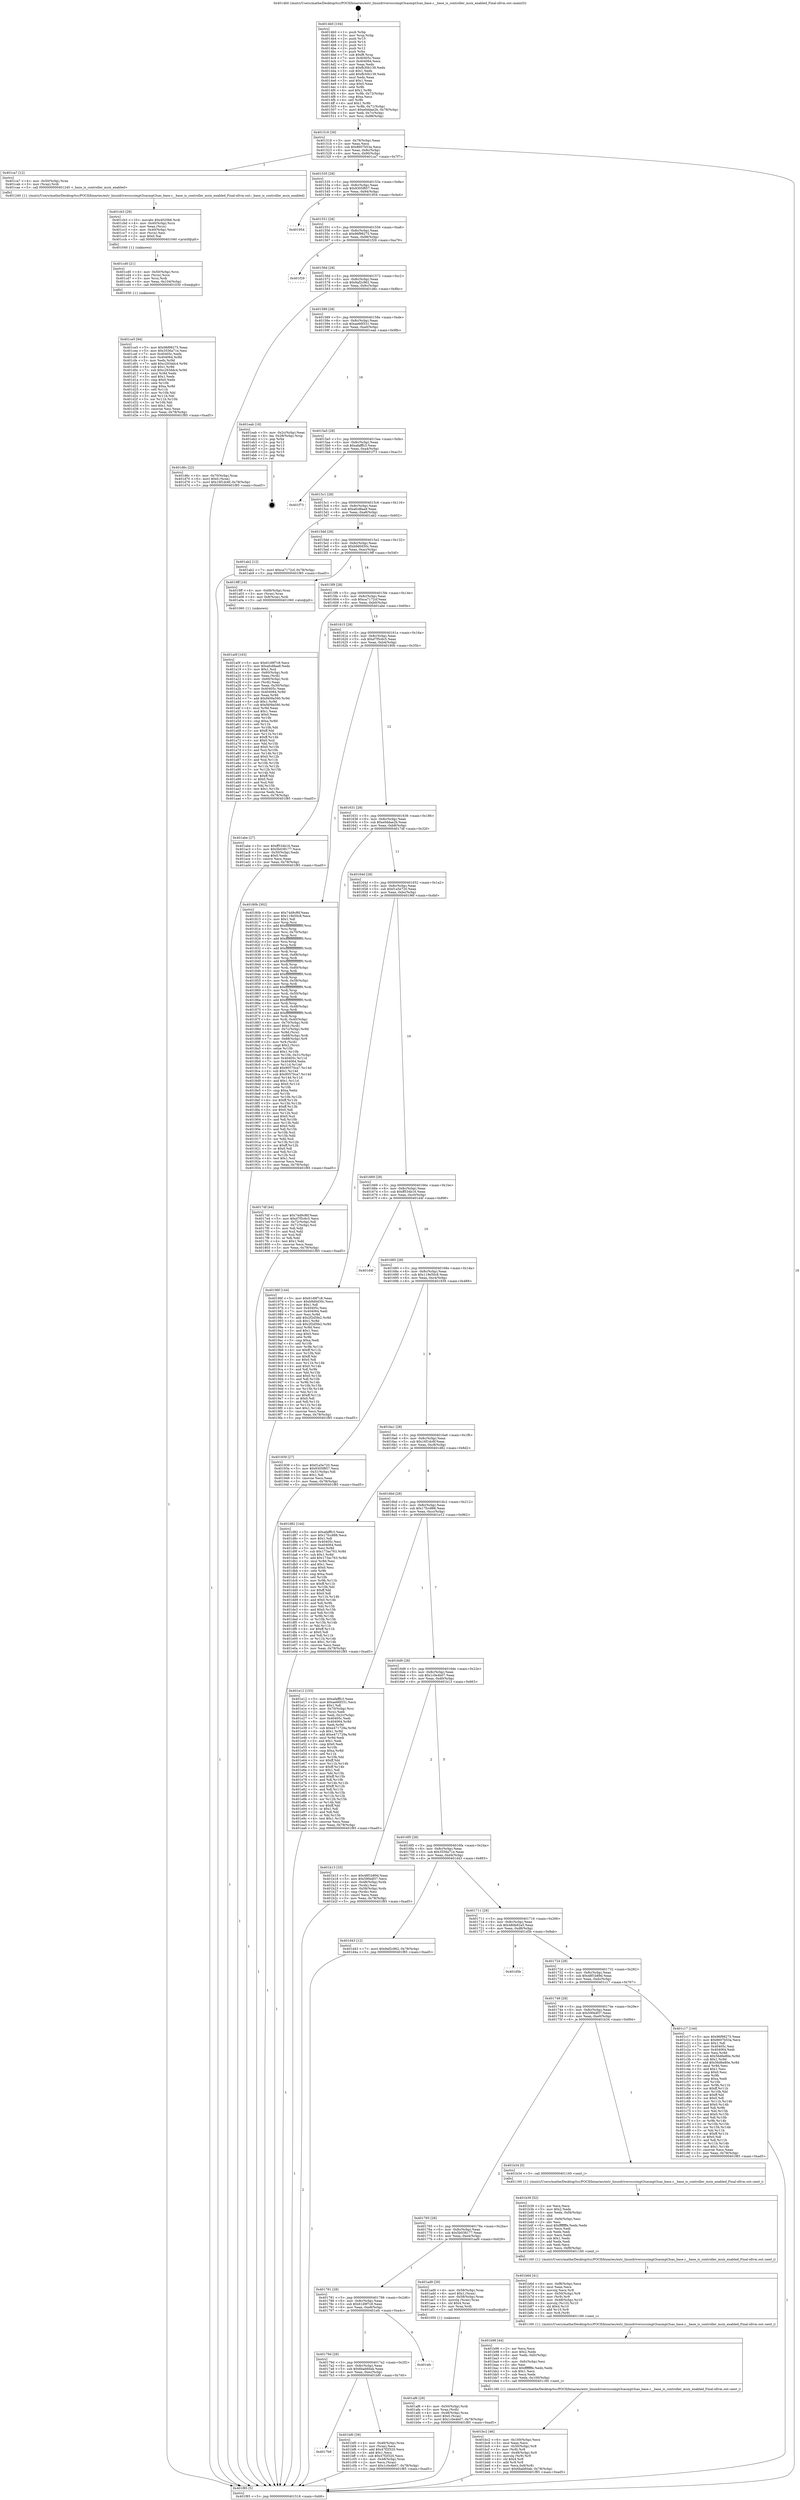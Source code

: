 digraph "0x4014b0" {
  label = "0x4014b0 (/mnt/c/Users/mathe/Desktop/tcc/POCII/binaries/extr_linuxdriversscsimpt3sasmpt3sas_base.c__base_is_controller_msix_enabled_Final-ollvm.out::main(0))"
  labelloc = "t"
  node[shape=record]

  Entry [label="",width=0.3,height=0.3,shape=circle,fillcolor=black,style=filled]
  "0x401518" [label="{
     0x401518 [29]\l
     | [instrs]\l
     &nbsp;&nbsp;0x401518 \<+3\>: mov -0x78(%rbp),%eax\l
     &nbsp;&nbsp;0x40151b \<+2\>: mov %eax,%ecx\l
     &nbsp;&nbsp;0x40151d \<+6\>: sub $0x8607b53a,%ecx\l
     &nbsp;&nbsp;0x401523 \<+6\>: mov %eax,-0x8c(%rbp)\l
     &nbsp;&nbsp;0x401529 \<+6\>: mov %ecx,-0x90(%rbp)\l
     &nbsp;&nbsp;0x40152f \<+6\>: je 0000000000401ca7 \<main+0x7f7\>\l
  }"]
  "0x401ca7" [label="{
     0x401ca7 [12]\l
     | [instrs]\l
     &nbsp;&nbsp;0x401ca7 \<+4\>: mov -0x50(%rbp),%rax\l
     &nbsp;&nbsp;0x401cab \<+3\>: mov (%rax),%rdi\l
     &nbsp;&nbsp;0x401cae \<+5\>: call 0000000000401240 \<_base_is_controller_msix_enabled\>\l
     | [calls]\l
     &nbsp;&nbsp;0x401240 \{1\} (/mnt/c/Users/mathe/Desktop/tcc/POCII/binaries/extr_linuxdriversscsimpt3sasmpt3sas_base.c__base_is_controller_msix_enabled_Final-ollvm.out::_base_is_controller_msix_enabled)\l
  }"]
  "0x401535" [label="{
     0x401535 [28]\l
     | [instrs]\l
     &nbsp;&nbsp;0x401535 \<+5\>: jmp 000000000040153a \<main+0x8a\>\l
     &nbsp;&nbsp;0x40153a \<+6\>: mov -0x8c(%rbp),%eax\l
     &nbsp;&nbsp;0x401540 \<+5\>: sub $0x9305f857,%eax\l
     &nbsp;&nbsp;0x401545 \<+6\>: mov %eax,-0x94(%rbp)\l
     &nbsp;&nbsp;0x40154b \<+6\>: je 0000000000401954 \<main+0x4a4\>\l
  }"]
  Exit [label="",width=0.3,height=0.3,shape=circle,fillcolor=black,style=filled,peripheries=2]
  "0x401954" [label="{
     0x401954\l
  }", style=dashed]
  "0x401551" [label="{
     0x401551 [28]\l
     | [instrs]\l
     &nbsp;&nbsp;0x401551 \<+5\>: jmp 0000000000401556 \<main+0xa6\>\l
     &nbsp;&nbsp;0x401556 \<+6\>: mov -0x8c(%rbp),%eax\l
     &nbsp;&nbsp;0x40155c \<+5\>: sub $0x96f98275,%eax\l
     &nbsp;&nbsp;0x401561 \<+6\>: mov %eax,-0x98(%rbp)\l
     &nbsp;&nbsp;0x401567 \<+6\>: je 0000000000401f29 \<main+0xa79\>\l
  }"]
  "0x401ce5" [label="{
     0x401ce5 [94]\l
     | [instrs]\l
     &nbsp;&nbsp;0x401ce5 \<+5\>: mov $0x96f98275,%eax\l
     &nbsp;&nbsp;0x401cea \<+5\>: mov $0x3556a71e,%esi\l
     &nbsp;&nbsp;0x401cef \<+7\>: mov 0x40405c,%edx\l
     &nbsp;&nbsp;0x401cf6 \<+8\>: mov 0x404064,%r8d\l
     &nbsp;&nbsp;0x401cfe \<+3\>: mov %edx,%r9d\l
     &nbsp;&nbsp;0x401d01 \<+7\>: add $0xc293ddc4,%r9d\l
     &nbsp;&nbsp;0x401d08 \<+4\>: sub $0x1,%r9d\l
     &nbsp;&nbsp;0x401d0c \<+7\>: sub $0xc293ddc4,%r9d\l
     &nbsp;&nbsp;0x401d13 \<+4\>: imul %r9d,%edx\l
     &nbsp;&nbsp;0x401d17 \<+3\>: and $0x1,%edx\l
     &nbsp;&nbsp;0x401d1a \<+3\>: cmp $0x0,%edx\l
     &nbsp;&nbsp;0x401d1d \<+4\>: sete %r10b\l
     &nbsp;&nbsp;0x401d21 \<+4\>: cmp $0xa,%r8d\l
     &nbsp;&nbsp;0x401d25 \<+4\>: setl %r11b\l
     &nbsp;&nbsp;0x401d29 \<+3\>: mov %r10b,%bl\l
     &nbsp;&nbsp;0x401d2c \<+3\>: and %r11b,%bl\l
     &nbsp;&nbsp;0x401d2f \<+3\>: xor %r11b,%r10b\l
     &nbsp;&nbsp;0x401d32 \<+3\>: or %r10b,%bl\l
     &nbsp;&nbsp;0x401d35 \<+3\>: test $0x1,%bl\l
     &nbsp;&nbsp;0x401d38 \<+3\>: cmovne %esi,%eax\l
     &nbsp;&nbsp;0x401d3b \<+3\>: mov %eax,-0x78(%rbp)\l
     &nbsp;&nbsp;0x401d3e \<+5\>: jmp 0000000000401f85 \<main+0xad5\>\l
  }"]
  "0x401f29" [label="{
     0x401f29\l
  }", style=dashed]
  "0x40156d" [label="{
     0x40156d [28]\l
     | [instrs]\l
     &nbsp;&nbsp;0x40156d \<+5\>: jmp 0000000000401572 \<main+0xc2\>\l
     &nbsp;&nbsp;0x401572 \<+6\>: mov -0x8c(%rbp),%eax\l
     &nbsp;&nbsp;0x401578 \<+5\>: sub $0x9af2c962,%eax\l
     &nbsp;&nbsp;0x40157d \<+6\>: mov %eax,-0x9c(%rbp)\l
     &nbsp;&nbsp;0x401583 \<+6\>: je 0000000000401d6c \<main+0x8bc\>\l
  }"]
  "0x401cd0" [label="{
     0x401cd0 [21]\l
     | [instrs]\l
     &nbsp;&nbsp;0x401cd0 \<+4\>: mov -0x50(%rbp),%rcx\l
     &nbsp;&nbsp;0x401cd4 \<+3\>: mov (%rcx),%rcx\l
     &nbsp;&nbsp;0x401cd7 \<+3\>: mov %rcx,%rdi\l
     &nbsp;&nbsp;0x401cda \<+6\>: mov %eax,-0x104(%rbp)\l
     &nbsp;&nbsp;0x401ce0 \<+5\>: call 0000000000401030 \<free@plt\>\l
     | [calls]\l
     &nbsp;&nbsp;0x401030 \{1\} (unknown)\l
  }"]
  "0x401d6c" [label="{
     0x401d6c [22]\l
     | [instrs]\l
     &nbsp;&nbsp;0x401d6c \<+4\>: mov -0x70(%rbp),%rax\l
     &nbsp;&nbsp;0x401d70 \<+6\>: movl $0x0,(%rax)\l
     &nbsp;&nbsp;0x401d76 \<+7\>: movl $0x16f1dc6f,-0x78(%rbp)\l
     &nbsp;&nbsp;0x401d7d \<+5\>: jmp 0000000000401f85 \<main+0xad5\>\l
  }"]
  "0x401589" [label="{
     0x401589 [28]\l
     | [instrs]\l
     &nbsp;&nbsp;0x401589 \<+5\>: jmp 000000000040158e \<main+0xde\>\l
     &nbsp;&nbsp;0x40158e \<+6\>: mov -0x8c(%rbp),%eax\l
     &nbsp;&nbsp;0x401594 \<+5\>: sub $0xae66f331,%eax\l
     &nbsp;&nbsp;0x401599 \<+6\>: mov %eax,-0xa0(%rbp)\l
     &nbsp;&nbsp;0x40159f \<+6\>: je 0000000000401eab \<main+0x9fb\>\l
  }"]
  "0x401cb3" [label="{
     0x401cb3 [29]\l
     | [instrs]\l
     &nbsp;&nbsp;0x401cb3 \<+10\>: movabs $0x4020b6,%rdi\l
     &nbsp;&nbsp;0x401cbd \<+4\>: mov -0x40(%rbp),%rcx\l
     &nbsp;&nbsp;0x401cc1 \<+2\>: mov %eax,(%rcx)\l
     &nbsp;&nbsp;0x401cc3 \<+4\>: mov -0x40(%rbp),%rcx\l
     &nbsp;&nbsp;0x401cc7 \<+2\>: mov (%rcx),%esi\l
     &nbsp;&nbsp;0x401cc9 \<+2\>: mov $0x0,%al\l
     &nbsp;&nbsp;0x401ccb \<+5\>: call 0000000000401040 \<printf@plt\>\l
     | [calls]\l
     &nbsp;&nbsp;0x401040 \{1\} (unknown)\l
  }"]
  "0x401eab" [label="{
     0x401eab [18]\l
     | [instrs]\l
     &nbsp;&nbsp;0x401eab \<+3\>: mov -0x2c(%rbp),%eax\l
     &nbsp;&nbsp;0x401eae \<+4\>: lea -0x28(%rbp),%rsp\l
     &nbsp;&nbsp;0x401eb2 \<+1\>: pop %rbx\l
     &nbsp;&nbsp;0x401eb3 \<+2\>: pop %r12\l
     &nbsp;&nbsp;0x401eb5 \<+2\>: pop %r13\l
     &nbsp;&nbsp;0x401eb7 \<+2\>: pop %r14\l
     &nbsp;&nbsp;0x401eb9 \<+2\>: pop %r15\l
     &nbsp;&nbsp;0x401ebb \<+1\>: pop %rbp\l
     &nbsp;&nbsp;0x401ebc \<+1\>: ret\l
  }"]
  "0x4015a5" [label="{
     0x4015a5 [28]\l
     | [instrs]\l
     &nbsp;&nbsp;0x4015a5 \<+5\>: jmp 00000000004015aa \<main+0xfa\>\l
     &nbsp;&nbsp;0x4015aa \<+6\>: mov -0x8c(%rbp),%eax\l
     &nbsp;&nbsp;0x4015b0 \<+5\>: sub $0xafafffc3,%eax\l
     &nbsp;&nbsp;0x4015b5 \<+6\>: mov %eax,-0xa4(%rbp)\l
     &nbsp;&nbsp;0x4015bb \<+6\>: je 0000000000401f73 \<main+0xac3\>\l
  }"]
  "0x4017b9" [label="{
     0x4017b9\l
  }", style=dashed]
  "0x401f73" [label="{
     0x401f73\l
  }", style=dashed]
  "0x4015c1" [label="{
     0x4015c1 [28]\l
     | [instrs]\l
     &nbsp;&nbsp;0x4015c1 \<+5\>: jmp 00000000004015c6 \<main+0x116\>\l
     &nbsp;&nbsp;0x4015c6 \<+6\>: mov -0x8c(%rbp),%eax\l
     &nbsp;&nbsp;0x4015cc \<+5\>: sub $0xafcd8aa9,%eax\l
     &nbsp;&nbsp;0x4015d1 \<+6\>: mov %eax,-0xa8(%rbp)\l
     &nbsp;&nbsp;0x4015d7 \<+6\>: je 0000000000401ab2 \<main+0x602\>\l
  }"]
  "0x401bf0" [label="{
     0x401bf0 [39]\l
     | [instrs]\l
     &nbsp;&nbsp;0x401bf0 \<+4\>: mov -0x48(%rbp),%rax\l
     &nbsp;&nbsp;0x401bf4 \<+2\>: mov (%rax),%ecx\l
     &nbsp;&nbsp;0x401bf6 \<+6\>: add $0x47f2f320,%ecx\l
     &nbsp;&nbsp;0x401bfc \<+3\>: add $0x1,%ecx\l
     &nbsp;&nbsp;0x401bff \<+6\>: sub $0x47f2f320,%ecx\l
     &nbsp;&nbsp;0x401c05 \<+4\>: mov -0x48(%rbp),%rax\l
     &nbsp;&nbsp;0x401c09 \<+2\>: mov %ecx,(%rax)\l
     &nbsp;&nbsp;0x401c0b \<+7\>: movl $0x1c0e4b07,-0x78(%rbp)\l
     &nbsp;&nbsp;0x401c12 \<+5\>: jmp 0000000000401f85 \<main+0xad5\>\l
  }"]
  "0x401ab2" [label="{
     0x401ab2 [12]\l
     | [instrs]\l
     &nbsp;&nbsp;0x401ab2 \<+7\>: movl $0xca7172cf,-0x78(%rbp)\l
     &nbsp;&nbsp;0x401ab9 \<+5\>: jmp 0000000000401f85 \<main+0xad5\>\l
  }"]
  "0x4015dd" [label="{
     0x4015dd [28]\l
     | [instrs]\l
     &nbsp;&nbsp;0x4015dd \<+5\>: jmp 00000000004015e2 \<main+0x132\>\l
     &nbsp;&nbsp;0x4015e2 \<+6\>: mov -0x8c(%rbp),%eax\l
     &nbsp;&nbsp;0x4015e8 \<+5\>: sub $0xb9d0d30c,%eax\l
     &nbsp;&nbsp;0x4015ed \<+6\>: mov %eax,-0xac(%rbp)\l
     &nbsp;&nbsp;0x4015f3 \<+6\>: je 00000000004019ff \<main+0x54f\>\l
  }"]
  "0x40179d" [label="{
     0x40179d [28]\l
     | [instrs]\l
     &nbsp;&nbsp;0x40179d \<+5\>: jmp 00000000004017a2 \<main+0x2f2\>\l
     &nbsp;&nbsp;0x4017a2 \<+6\>: mov -0x8c(%rbp),%eax\l
     &nbsp;&nbsp;0x4017a8 \<+5\>: sub $0x6bab60ab,%eax\l
     &nbsp;&nbsp;0x4017ad \<+6\>: mov %eax,-0xec(%rbp)\l
     &nbsp;&nbsp;0x4017b3 \<+6\>: je 0000000000401bf0 \<main+0x740\>\l
  }"]
  "0x4019ff" [label="{
     0x4019ff [16]\l
     | [instrs]\l
     &nbsp;&nbsp;0x4019ff \<+4\>: mov -0x68(%rbp),%rax\l
     &nbsp;&nbsp;0x401a03 \<+3\>: mov (%rax),%rax\l
     &nbsp;&nbsp;0x401a06 \<+4\>: mov 0x8(%rax),%rdi\l
     &nbsp;&nbsp;0x401a0a \<+5\>: call 0000000000401060 \<atoi@plt\>\l
     | [calls]\l
     &nbsp;&nbsp;0x401060 \{1\} (unknown)\l
  }"]
  "0x4015f9" [label="{
     0x4015f9 [28]\l
     | [instrs]\l
     &nbsp;&nbsp;0x4015f9 \<+5\>: jmp 00000000004015fe \<main+0x14e\>\l
     &nbsp;&nbsp;0x4015fe \<+6\>: mov -0x8c(%rbp),%eax\l
     &nbsp;&nbsp;0x401604 \<+5\>: sub $0xca7172cf,%eax\l
     &nbsp;&nbsp;0x401609 \<+6\>: mov %eax,-0xb0(%rbp)\l
     &nbsp;&nbsp;0x40160f \<+6\>: je 0000000000401abe \<main+0x60e\>\l
  }"]
  "0x401efc" [label="{
     0x401efc\l
  }", style=dashed]
  "0x401abe" [label="{
     0x401abe [27]\l
     | [instrs]\l
     &nbsp;&nbsp;0x401abe \<+5\>: mov $0xff534b16,%eax\l
     &nbsp;&nbsp;0x401ac3 \<+5\>: mov $0x5b038177,%ecx\l
     &nbsp;&nbsp;0x401ac8 \<+3\>: mov -0x30(%rbp),%edx\l
     &nbsp;&nbsp;0x401acb \<+3\>: cmp $0x0,%edx\l
     &nbsp;&nbsp;0x401ace \<+3\>: cmove %ecx,%eax\l
     &nbsp;&nbsp;0x401ad1 \<+3\>: mov %eax,-0x78(%rbp)\l
     &nbsp;&nbsp;0x401ad4 \<+5\>: jmp 0000000000401f85 \<main+0xad5\>\l
  }"]
  "0x401615" [label="{
     0x401615 [28]\l
     | [instrs]\l
     &nbsp;&nbsp;0x401615 \<+5\>: jmp 000000000040161a \<main+0x16a\>\l
     &nbsp;&nbsp;0x40161a \<+6\>: mov -0x8c(%rbp),%eax\l
     &nbsp;&nbsp;0x401620 \<+5\>: sub $0xd7f5c6c5,%eax\l
     &nbsp;&nbsp;0x401625 \<+6\>: mov %eax,-0xb4(%rbp)\l
     &nbsp;&nbsp;0x40162b \<+6\>: je 000000000040180b \<main+0x35b\>\l
  }"]
  "0x401bc2" [label="{
     0x401bc2 [46]\l
     | [instrs]\l
     &nbsp;&nbsp;0x401bc2 \<+6\>: mov -0x100(%rbp),%ecx\l
     &nbsp;&nbsp;0x401bc8 \<+3\>: imul %eax,%ecx\l
     &nbsp;&nbsp;0x401bcb \<+4\>: mov -0x50(%rbp),%r8\l
     &nbsp;&nbsp;0x401bcf \<+3\>: mov (%r8),%r8\l
     &nbsp;&nbsp;0x401bd2 \<+4\>: mov -0x48(%rbp),%r9\l
     &nbsp;&nbsp;0x401bd6 \<+3\>: movslq (%r9),%r9\l
     &nbsp;&nbsp;0x401bd9 \<+4\>: shl $0x4,%r9\l
     &nbsp;&nbsp;0x401bdd \<+3\>: add %r9,%r8\l
     &nbsp;&nbsp;0x401be0 \<+4\>: mov %ecx,0x8(%r8)\l
     &nbsp;&nbsp;0x401be4 \<+7\>: movl $0x6bab60ab,-0x78(%rbp)\l
     &nbsp;&nbsp;0x401beb \<+5\>: jmp 0000000000401f85 \<main+0xad5\>\l
  }"]
  "0x40180b" [label="{
     0x40180b [302]\l
     | [instrs]\l
     &nbsp;&nbsp;0x40180b \<+5\>: mov $0x74d9cf6f,%eax\l
     &nbsp;&nbsp;0x401810 \<+5\>: mov $0x119e50c8,%ecx\l
     &nbsp;&nbsp;0x401815 \<+2\>: mov $0x1,%dl\l
     &nbsp;&nbsp;0x401817 \<+3\>: mov %rsp,%rsi\l
     &nbsp;&nbsp;0x40181a \<+4\>: add $0xfffffffffffffff0,%rsi\l
     &nbsp;&nbsp;0x40181e \<+3\>: mov %rsi,%rsp\l
     &nbsp;&nbsp;0x401821 \<+4\>: mov %rsi,-0x70(%rbp)\l
     &nbsp;&nbsp;0x401825 \<+3\>: mov %rsp,%rsi\l
     &nbsp;&nbsp;0x401828 \<+4\>: add $0xfffffffffffffff0,%rsi\l
     &nbsp;&nbsp;0x40182c \<+3\>: mov %rsi,%rsp\l
     &nbsp;&nbsp;0x40182f \<+3\>: mov %rsp,%rdi\l
     &nbsp;&nbsp;0x401832 \<+4\>: add $0xfffffffffffffff0,%rdi\l
     &nbsp;&nbsp;0x401836 \<+3\>: mov %rdi,%rsp\l
     &nbsp;&nbsp;0x401839 \<+4\>: mov %rdi,-0x68(%rbp)\l
     &nbsp;&nbsp;0x40183d \<+3\>: mov %rsp,%rdi\l
     &nbsp;&nbsp;0x401840 \<+4\>: add $0xfffffffffffffff0,%rdi\l
     &nbsp;&nbsp;0x401844 \<+3\>: mov %rdi,%rsp\l
     &nbsp;&nbsp;0x401847 \<+4\>: mov %rdi,-0x60(%rbp)\l
     &nbsp;&nbsp;0x40184b \<+3\>: mov %rsp,%rdi\l
     &nbsp;&nbsp;0x40184e \<+4\>: add $0xfffffffffffffff0,%rdi\l
     &nbsp;&nbsp;0x401852 \<+3\>: mov %rdi,%rsp\l
     &nbsp;&nbsp;0x401855 \<+4\>: mov %rdi,-0x58(%rbp)\l
     &nbsp;&nbsp;0x401859 \<+3\>: mov %rsp,%rdi\l
     &nbsp;&nbsp;0x40185c \<+4\>: add $0xfffffffffffffff0,%rdi\l
     &nbsp;&nbsp;0x401860 \<+3\>: mov %rdi,%rsp\l
     &nbsp;&nbsp;0x401863 \<+4\>: mov %rdi,-0x50(%rbp)\l
     &nbsp;&nbsp;0x401867 \<+3\>: mov %rsp,%rdi\l
     &nbsp;&nbsp;0x40186a \<+4\>: add $0xfffffffffffffff0,%rdi\l
     &nbsp;&nbsp;0x40186e \<+3\>: mov %rdi,%rsp\l
     &nbsp;&nbsp;0x401871 \<+4\>: mov %rdi,-0x48(%rbp)\l
     &nbsp;&nbsp;0x401875 \<+3\>: mov %rsp,%rdi\l
     &nbsp;&nbsp;0x401878 \<+4\>: add $0xfffffffffffffff0,%rdi\l
     &nbsp;&nbsp;0x40187c \<+3\>: mov %rdi,%rsp\l
     &nbsp;&nbsp;0x40187f \<+4\>: mov %rdi,-0x40(%rbp)\l
     &nbsp;&nbsp;0x401883 \<+4\>: mov -0x70(%rbp),%rdi\l
     &nbsp;&nbsp;0x401887 \<+6\>: movl $0x0,(%rdi)\l
     &nbsp;&nbsp;0x40188d \<+4\>: mov -0x7c(%rbp),%r8d\l
     &nbsp;&nbsp;0x401891 \<+3\>: mov %r8d,(%rsi)\l
     &nbsp;&nbsp;0x401894 \<+4\>: mov -0x68(%rbp),%rdi\l
     &nbsp;&nbsp;0x401898 \<+7\>: mov -0x88(%rbp),%r9\l
     &nbsp;&nbsp;0x40189f \<+3\>: mov %r9,(%rdi)\l
     &nbsp;&nbsp;0x4018a2 \<+3\>: cmpl $0x2,(%rsi)\l
     &nbsp;&nbsp;0x4018a5 \<+4\>: setne %r10b\l
     &nbsp;&nbsp;0x4018a9 \<+4\>: and $0x1,%r10b\l
     &nbsp;&nbsp;0x4018ad \<+4\>: mov %r10b,-0x31(%rbp)\l
     &nbsp;&nbsp;0x4018b1 \<+8\>: mov 0x40405c,%r11d\l
     &nbsp;&nbsp;0x4018b9 \<+7\>: mov 0x404064,%ebx\l
     &nbsp;&nbsp;0x4018c0 \<+3\>: mov %r11d,%r14d\l
     &nbsp;&nbsp;0x4018c3 \<+7\>: add $0x90570ca7,%r14d\l
     &nbsp;&nbsp;0x4018ca \<+4\>: sub $0x1,%r14d\l
     &nbsp;&nbsp;0x4018ce \<+7\>: sub $0x90570ca7,%r14d\l
     &nbsp;&nbsp;0x4018d5 \<+4\>: imul %r14d,%r11d\l
     &nbsp;&nbsp;0x4018d9 \<+4\>: and $0x1,%r11d\l
     &nbsp;&nbsp;0x4018dd \<+4\>: cmp $0x0,%r11d\l
     &nbsp;&nbsp;0x4018e1 \<+4\>: sete %r10b\l
     &nbsp;&nbsp;0x4018e5 \<+3\>: cmp $0xa,%ebx\l
     &nbsp;&nbsp;0x4018e8 \<+4\>: setl %r15b\l
     &nbsp;&nbsp;0x4018ec \<+3\>: mov %r10b,%r12b\l
     &nbsp;&nbsp;0x4018ef \<+4\>: xor $0xff,%r12b\l
     &nbsp;&nbsp;0x4018f3 \<+3\>: mov %r15b,%r13b\l
     &nbsp;&nbsp;0x4018f6 \<+4\>: xor $0xff,%r13b\l
     &nbsp;&nbsp;0x4018fa \<+3\>: xor $0x0,%dl\l
     &nbsp;&nbsp;0x4018fd \<+3\>: mov %r12b,%sil\l
     &nbsp;&nbsp;0x401900 \<+4\>: and $0x0,%sil\l
     &nbsp;&nbsp;0x401904 \<+3\>: and %dl,%r10b\l
     &nbsp;&nbsp;0x401907 \<+3\>: mov %r13b,%dil\l
     &nbsp;&nbsp;0x40190a \<+4\>: and $0x0,%dil\l
     &nbsp;&nbsp;0x40190e \<+3\>: and %dl,%r15b\l
     &nbsp;&nbsp;0x401911 \<+3\>: or %r10b,%sil\l
     &nbsp;&nbsp;0x401914 \<+3\>: or %r15b,%dil\l
     &nbsp;&nbsp;0x401917 \<+3\>: xor %dil,%sil\l
     &nbsp;&nbsp;0x40191a \<+3\>: or %r13b,%r12b\l
     &nbsp;&nbsp;0x40191d \<+4\>: xor $0xff,%r12b\l
     &nbsp;&nbsp;0x401921 \<+3\>: or $0x0,%dl\l
     &nbsp;&nbsp;0x401924 \<+3\>: and %dl,%r12b\l
     &nbsp;&nbsp;0x401927 \<+3\>: or %r12b,%sil\l
     &nbsp;&nbsp;0x40192a \<+4\>: test $0x1,%sil\l
     &nbsp;&nbsp;0x40192e \<+3\>: cmovne %ecx,%eax\l
     &nbsp;&nbsp;0x401931 \<+3\>: mov %eax,-0x78(%rbp)\l
     &nbsp;&nbsp;0x401934 \<+5\>: jmp 0000000000401f85 \<main+0xad5\>\l
  }"]
  "0x401631" [label="{
     0x401631 [28]\l
     | [instrs]\l
     &nbsp;&nbsp;0x401631 \<+5\>: jmp 0000000000401636 \<main+0x186\>\l
     &nbsp;&nbsp;0x401636 \<+6\>: mov -0x8c(%rbp),%eax\l
     &nbsp;&nbsp;0x40163c \<+5\>: sub $0xe0ddae2b,%eax\l
     &nbsp;&nbsp;0x401641 \<+6\>: mov %eax,-0xb8(%rbp)\l
     &nbsp;&nbsp;0x401647 \<+6\>: je 00000000004017df \<main+0x32f\>\l
  }"]
  "0x401b96" [label="{
     0x401b96 [44]\l
     | [instrs]\l
     &nbsp;&nbsp;0x401b96 \<+2\>: xor %ecx,%ecx\l
     &nbsp;&nbsp;0x401b98 \<+5\>: mov $0x2,%edx\l
     &nbsp;&nbsp;0x401b9d \<+6\>: mov %edx,-0xfc(%rbp)\l
     &nbsp;&nbsp;0x401ba3 \<+1\>: cltd\l
     &nbsp;&nbsp;0x401ba4 \<+6\>: mov -0xfc(%rbp),%esi\l
     &nbsp;&nbsp;0x401baa \<+2\>: idiv %esi\l
     &nbsp;&nbsp;0x401bac \<+6\>: imul $0xfffffffe,%edx,%edx\l
     &nbsp;&nbsp;0x401bb2 \<+3\>: sub $0x1,%ecx\l
     &nbsp;&nbsp;0x401bb5 \<+2\>: sub %ecx,%edx\l
     &nbsp;&nbsp;0x401bb7 \<+6\>: mov %edx,-0x100(%rbp)\l
     &nbsp;&nbsp;0x401bbd \<+5\>: call 0000000000401160 \<next_i\>\l
     | [calls]\l
     &nbsp;&nbsp;0x401160 \{1\} (/mnt/c/Users/mathe/Desktop/tcc/POCII/binaries/extr_linuxdriversscsimpt3sasmpt3sas_base.c__base_is_controller_msix_enabled_Final-ollvm.out::next_i)\l
  }"]
  "0x4017df" [label="{
     0x4017df [44]\l
     | [instrs]\l
     &nbsp;&nbsp;0x4017df \<+5\>: mov $0x74d9cf6f,%eax\l
     &nbsp;&nbsp;0x4017e4 \<+5\>: mov $0xd7f5c6c5,%ecx\l
     &nbsp;&nbsp;0x4017e9 \<+3\>: mov -0x72(%rbp),%dl\l
     &nbsp;&nbsp;0x4017ec \<+4\>: mov -0x71(%rbp),%sil\l
     &nbsp;&nbsp;0x4017f0 \<+3\>: mov %dl,%dil\l
     &nbsp;&nbsp;0x4017f3 \<+3\>: and %sil,%dil\l
     &nbsp;&nbsp;0x4017f6 \<+3\>: xor %sil,%dl\l
     &nbsp;&nbsp;0x4017f9 \<+3\>: or %dl,%dil\l
     &nbsp;&nbsp;0x4017fc \<+4\>: test $0x1,%dil\l
     &nbsp;&nbsp;0x401800 \<+3\>: cmovne %ecx,%eax\l
     &nbsp;&nbsp;0x401803 \<+3\>: mov %eax,-0x78(%rbp)\l
     &nbsp;&nbsp;0x401806 \<+5\>: jmp 0000000000401f85 \<main+0xad5\>\l
  }"]
  "0x40164d" [label="{
     0x40164d [28]\l
     | [instrs]\l
     &nbsp;&nbsp;0x40164d \<+5\>: jmp 0000000000401652 \<main+0x1a2\>\l
     &nbsp;&nbsp;0x401652 \<+6\>: mov -0x8c(%rbp),%eax\l
     &nbsp;&nbsp;0x401658 \<+5\>: sub $0xf1a5e720,%eax\l
     &nbsp;&nbsp;0x40165d \<+6\>: mov %eax,-0xbc(%rbp)\l
     &nbsp;&nbsp;0x401663 \<+6\>: je 000000000040196f \<main+0x4bf\>\l
  }"]
  "0x401f85" [label="{
     0x401f85 [5]\l
     | [instrs]\l
     &nbsp;&nbsp;0x401f85 \<+5\>: jmp 0000000000401518 \<main+0x68\>\l
  }"]
  "0x4014b0" [label="{
     0x4014b0 [104]\l
     | [instrs]\l
     &nbsp;&nbsp;0x4014b0 \<+1\>: push %rbp\l
     &nbsp;&nbsp;0x4014b1 \<+3\>: mov %rsp,%rbp\l
     &nbsp;&nbsp;0x4014b4 \<+2\>: push %r15\l
     &nbsp;&nbsp;0x4014b6 \<+2\>: push %r14\l
     &nbsp;&nbsp;0x4014b8 \<+2\>: push %r13\l
     &nbsp;&nbsp;0x4014ba \<+2\>: push %r12\l
     &nbsp;&nbsp;0x4014bc \<+1\>: push %rbx\l
     &nbsp;&nbsp;0x4014bd \<+7\>: sub $0xf8,%rsp\l
     &nbsp;&nbsp;0x4014c4 \<+7\>: mov 0x40405c,%eax\l
     &nbsp;&nbsp;0x4014cb \<+7\>: mov 0x404064,%ecx\l
     &nbsp;&nbsp;0x4014d2 \<+2\>: mov %eax,%edx\l
     &nbsp;&nbsp;0x4014d4 \<+6\>: sub $0xfb30b139,%edx\l
     &nbsp;&nbsp;0x4014da \<+3\>: sub $0x1,%edx\l
     &nbsp;&nbsp;0x4014dd \<+6\>: add $0xfb30b139,%edx\l
     &nbsp;&nbsp;0x4014e3 \<+3\>: imul %edx,%eax\l
     &nbsp;&nbsp;0x4014e6 \<+3\>: and $0x1,%eax\l
     &nbsp;&nbsp;0x4014e9 \<+3\>: cmp $0x0,%eax\l
     &nbsp;&nbsp;0x4014ec \<+4\>: sete %r8b\l
     &nbsp;&nbsp;0x4014f0 \<+4\>: and $0x1,%r8b\l
     &nbsp;&nbsp;0x4014f4 \<+4\>: mov %r8b,-0x72(%rbp)\l
     &nbsp;&nbsp;0x4014f8 \<+3\>: cmp $0xa,%ecx\l
     &nbsp;&nbsp;0x4014fb \<+4\>: setl %r8b\l
     &nbsp;&nbsp;0x4014ff \<+4\>: and $0x1,%r8b\l
     &nbsp;&nbsp;0x401503 \<+4\>: mov %r8b,-0x71(%rbp)\l
     &nbsp;&nbsp;0x401507 \<+7\>: movl $0xe0ddae2b,-0x78(%rbp)\l
     &nbsp;&nbsp;0x40150e \<+3\>: mov %edi,-0x7c(%rbp)\l
     &nbsp;&nbsp;0x401511 \<+7\>: mov %rsi,-0x88(%rbp)\l
  }"]
  "0x401b6d" [label="{
     0x401b6d [41]\l
     | [instrs]\l
     &nbsp;&nbsp;0x401b6d \<+6\>: mov -0xf8(%rbp),%ecx\l
     &nbsp;&nbsp;0x401b73 \<+3\>: imul %eax,%ecx\l
     &nbsp;&nbsp;0x401b76 \<+3\>: movslq %ecx,%r8\l
     &nbsp;&nbsp;0x401b79 \<+4\>: mov -0x50(%rbp),%r9\l
     &nbsp;&nbsp;0x401b7d \<+3\>: mov (%r9),%r9\l
     &nbsp;&nbsp;0x401b80 \<+4\>: mov -0x48(%rbp),%r10\l
     &nbsp;&nbsp;0x401b84 \<+3\>: movslq (%r10),%r10\l
     &nbsp;&nbsp;0x401b87 \<+4\>: shl $0x4,%r10\l
     &nbsp;&nbsp;0x401b8b \<+3\>: add %r10,%r9\l
     &nbsp;&nbsp;0x401b8e \<+3\>: mov %r8,(%r9)\l
     &nbsp;&nbsp;0x401b91 \<+5\>: call 0000000000401160 \<next_i\>\l
     | [calls]\l
     &nbsp;&nbsp;0x401160 \{1\} (/mnt/c/Users/mathe/Desktop/tcc/POCII/binaries/extr_linuxdriversscsimpt3sasmpt3sas_base.c__base_is_controller_msix_enabled_Final-ollvm.out::next_i)\l
  }"]
  "0x401b39" [label="{
     0x401b39 [52]\l
     | [instrs]\l
     &nbsp;&nbsp;0x401b39 \<+2\>: xor %ecx,%ecx\l
     &nbsp;&nbsp;0x401b3b \<+5\>: mov $0x2,%edx\l
     &nbsp;&nbsp;0x401b40 \<+6\>: mov %edx,-0xf4(%rbp)\l
     &nbsp;&nbsp;0x401b46 \<+1\>: cltd\l
     &nbsp;&nbsp;0x401b47 \<+6\>: mov -0xf4(%rbp),%esi\l
     &nbsp;&nbsp;0x401b4d \<+2\>: idiv %esi\l
     &nbsp;&nbsp;0x401b4f \<+6\>: imul $0xfffffffe,%edx,%edx\l
     &nbsp;&nbsp;0x401b55 \<+2\>: mov %ecx,%edi\l
     &nbsp;&nbsp;0x401b57 \<+2\>: sub %edx,%edi\l
     &nbsp;&nbsp;0x401b59 \<+2\>: mov %ecx,%edx\l
     &nbsp;&nbsp;0x401b5b \<+3\>: sub $0x1,%edx\l
     &nbsp;&nbsp;0x401b5e \<+2\>: add %edx,%edi\l
     &nbsp;&nbsp;0x401b60 \<+2\>: sub %edi,%ecx\l
     &nbsp;&nbsp;0x401b62 \<+6\>: mov %ecx,-0xf8(%rbp)\l
     &nbsp;&nbsp;0x401b68 \<+5\>: call 0000000000401160 \<next_i\>\l
     | [calls]\l
     &nbsp;&nbsp;0x401160 \{1\} (/mnt/c/Users/mathe/Desktop/tcc/POCII/binaries/extr_linuxdriversscsimpt3sasmpt3sas_base.c__base_is_controller_msix_enabled_Final-ollvm.out::next_i)\l
  }"]
  "0x40196f" [label="{
     0x40196f [144]\l
     | [instrs]\l
     &nbsp;&nbsp;0x40196f \<+5\>: mov $0x61d9f7c8,%eax\l
     &nbsp;&nbsp;0x401974 \<+5\>: mov $0xb9d0d30c,%ecx\l
     &nbsp;&nbsp;0x401979 \<+2\>: mov $0x1,%dl\l
     &nbsp;&nbsp;0x40197b \<+7\>: mov 0x40405c,%esi\l
     &nbsp;&nbsp;0x401982 \<+7\>: mov 0x404064,%edi\l
     &nbsp;&nbsp;0x401989 \<+3\>: mov %esi,%r8d\l
     &nbsp;&nbsp;0x40198c \<+7\>: add $0x2f2d5fe2,%r8d\l
     &nbsp;&nbsp;0x401993 \<+4\>: sub $0x1,%r8d\l
     &nbsp;&nbsp;0x401997 \<+7\>: sub $0x2f2d5fe2,%r8d\l
     &nbsp;&nbsp;0x40199e \<+4\>: imul %r8d,%esi\l
     &nbsp;&nbsp;0x4019a2 \<+3\>: and $0x1,%esi\l
     &nbsp;&nbsp;0x4019a5 \<+3\>: cmp $0x0,%esi\l
     &nbsp;&nbsp;0x4019a8 \<+4\>: sete %r9b\l
     &nbsp;&nbsp;0x4019ac \<+3\>: cmp $0xa,%edi\l
     &nbsp;&nbsp;0x4019af \<+4\>: setl %r10b\l
     &nbsp;&nbsp;0x4019b3 \<+3\>: mov %r9b,%r11b\l
     &nbsp;&nbsp;0x4019b6 \<+4\>: xor $0xff,%r11b\l
     &nbsp;&nbsp;0x4019ba \<+3\>: mov %r10b,%bl\l
     &nbsp;&nbsp;0x4019bd \<+3\>: xor $0xff,%bl\l
     &nbsp;&nbsp;0x4019c0 \<+3\>: xor $0x0,%dl\l
     &nbsp;&nbsp;0x4019c3 \<+3\>: mov %r11b,%r14b\l
     &nbsp;&nbsp;0x4019c6 \<+4\>: and $0x0,%r14b\l
     &nbsp;&nbsp;0x4019ca \<+3\>: and %dl,%r9b\l
     &nbsp;&nbsp;0x4019cd \<+3\>: mov %bl,%r15b\l
     &nbsp;&nbsp;0x4019d0 \<+4\>: and $0x0,%r15b\l
     &nbsp;&nbsp;0x4019d4 \<+3\>: and %dl,%r10b\l
     &nbsp;&nbsp;0x4019d7 \<+3\>: or %r9b,%r14b\l
     &nbsp;&nbsp;0x4019da \<+3\>: or %r10b,%r15b\l
     &nbsp;&nbsp;0x4019dd \<+3\>: xor %r15b,%r14b\l
     &nbsp;&nbsp;0x4019e0 \<+3\>: or %bl,%r11b\l
     &nbsp;&nbsp;0x4019e3 \<+4\>: xor $0xff,%r11b\l
     &nbsp;&nbsp;0x4019e7 \<+3\>: or $0x0,%dl\l
     &nbsp;&nbsp;0x4019ea \<+3\>: and %dl,%r11b\l
     &nbsp;&nbsp;0x4019ed \<+3\>: or %r11b,%r14b\l
     &nbsp;&nbsp;0x4019f0 \<+4\>: test $0x1,%r14b\l
     &nbsp;&nbsp;0x4019f4 \<+3\>: cmovne %ecx,%eax\l
     &nbsp;&nbsp;0x4019f7 \<+3\>: mov %eax,-0x78(%rbp)\l
     &nbsp;&nbsp;0x4019fa \<+5\>: jmp 0000000000401f85 \<main+0xad5\>\l
  }"]
  "0x401669" [label="{
     0x401669 [28]\l
     | [instrs]\l
     &nbsp;&nbsp;0x401669 \<+5\>: jmp 000000000040166e \<main+0x1be\>\l
     &nbsp;&nbsp;0x40166e \<+6\>: mov -0x8c(%rbp),%eax\l
     &nbsp;&nbsp;0x401674 \<+5\>: sub $0xff534b16,%eax\l
     &nbsp;&nbsp;0x401679 \<+6\>: mov %eax,-0xc0(%rbp)\l
     &nbsp;&nbsp;0x40167f \<+6\>: je 0000000000401d4f \<main+0x89f\>\l
  }"]
  "0x401af6" [label="{
     0x401af6 [29]\l
     | [instrs]\l
     &nbsp;&nbsp;0x401af6 \<+4\>: mov -0x50(%rbp),%rdi\l
     &nbsp;&nbsp;0x401afa \<+3\>: mov %rax,(%rdi)\l
     &nbsp;&nbsp;0x401afd \<+4\>: mov -0x48(%rbp),%rax\l
     &nbsp;&nbsp;0x401b01 \<+6\>: movl $0x0,(%rax)\l
     &nbsp;&nbsp;0x401b07 \<+7\>: movl $0x1c0e4b07,-0x78(%rbp)\l
     &nbsp;&nbsp;0x401b0e \<+5\>: jmp 0000000000401f85 \<main+0xad5\>\l
  }"]
  "0x401d4f" [label="{
     0x401d4f\l
  }", style=dashed]
  "0x401685" [label="{
     0x401685 [28]\l
     | [instrs]\l
     &nbsp;&nbsp;0x401685 \<+5\>: jmp 000000000040168a \<main+0x1da\>\l
     &nbsp;&nbsp;0x40168a \<+6\>: mov -0x8c(%rbp),%eax\l
     &nbsp;&nbsp;0x401690 \<+5\>: sub $0x119e50c8,%eax\l
     &nbsp;&nbsp;0x401695 \<+6\>: mov %eax,-0xc4(%rbp)\l
     &nbsp;&nbsp;0x40169b \<+6\>: je 0000000000401939 \<main+0x489\>\l
  }"]
  "0x401781" [label="{
     0x401781 [28]\l
     | [instrs]\l
     &nbsp;&nbsp;0x401781 \<+5\>: jmp 0000000000401786 \<main+0x2d6\>\l
     &nbsp;&nbsp;0x401786 \<+6\>: mov -0x8c(%rbp),%eax\l
     &nbsp;&nbsp;0x40178c \<+5\>: sub $0x61d9f7c8,%eax\l
     &nbsp;&nbsp;0x401791 \<+6\>: mov %eax,-0xe8(%rbp)\l
     &nbsp;&nbsp;0x401797 \<+6\>: je 0000000000401efc \<main+0xa4c\>\l
  }"]
  "0x401939" [label="{
     0x401939 [27]\l
     | [instrs]\l
     &nbsp;&nbsp;0x401939 \<+5\>: mov $0xf1a5e720,%eax\l
     &nbsp;&nbsp;0x40193e \<+5\>: mov $0x9305f857,%ecx\l
     &nbsp;&nbsp;0x401943 \<+3\>: mov -0x31(%rbp),%dl\l
     &nbsp;&nbsp;0x401946 \<+3\>: test $0x1,%dl\l
     &nbsp;&nbsp;0x401949 \<+3\>: cmovne %ecx,%eax\l
     &nbsp;&nbsp;0x40194c \<+3\>: mov %eax,-0x78(%rbp)\l
     &nbsp;&nbsp;0x40194f \<+5\>: jmp 0000000000401f85 \<main+0xad5\>\l
  }"]
  "0x4016a1" [label="{
     0x4016a1 [28]\l
     | [instrs]\l
     &nbsp;&nbsp;0x4016a1 \<+5\>: jmp 00000000004016a6 \<main+0x1f6\>\l
     &nbsp;&nbsp;0x4016a6 \<+6\>: mov -0x8c(%rbp),%eax\l
     &nbsp;&nbsp;0x4016ac \<+5\>: sub $0x16f1dc6f,%eax\l
     &nbsp;&nbsp;0x4016b1 \<+6\>: mov %eax,-0xc8(%rbp)\l
     &nbsp;&nbsp;0x4016b7 \<+6\>: je 0000000000401d82 \<main+0x8d2\>\l
  }"]
  "0x401a0f" [label="{
     0x401a0f [163]\l
     | [instrs]\l
     &nbsp;&nbsp;0x401a0f \<+5\>: mov $0x61d9f7c8,%ecx\l
     &nbsp;&nbsp;0x401a14 \<+5\>: mov $0xafcd8aa9,%edx\l
     &nbsp;&nbsp;0x401a19 \<+3\>: mov $0x1,%sil\l
     &nbsp;&nbsp;0x401a1c \<+4\>: mov -0x60(%rbp),%rdi\l
     &nbsp;&nbsp;0x401a20 \<+2\>: mov %eax,(%rdi)\l
     &nbsp;&nbsp;0x401a22 \<+4\>: mov -0x60(%rbp),%rdi\l
     &nbsp;&nbsp;0x401a26 \<+2\>: mov (%rdi),%eax\l
     &nbsp;&nbsp;0x401a28 \<+3\>: mov %eax,-0x30(%rbp)\l
     &nbsp;&nbsp;0x401a2b \<+7\>: mov 0x40405c,%eax\l
     &nbsp;&nbsp;0x401a32 \<+8\>: mov 0x404064,%r8d\l
     &nbsp;&nbsp;0x401a3a \<+3\>: mov %eax,%r9d\l
     &nbsp;&nbsp;0x401a3d \<+7\>: add $0xf409a590,%r9d\l
     &nbsp;&nbsp;0x401a44 \<+4\>: sub $0x1,%r9d\l
     &nbsp;&nbsp;0x401a48 \<+7\>: sub $0xf409a590,%r9d\l
     &nbsp;&nbsp;0x401a4f \<+4\>: imul %r9d,%eax\l
     &nbsp;&nbsp;0x401a53 \<+3\>: and $0x1,%eax\l
     &nbsp;&nbsp;0x401a56 \<+3\>: cmp $0x0,%eax\l
     &nbsp;&nbsp;0x401a59 \<+4\>: sete %r10b\l
     &nbsp;&nbsp;0x401a5d \<+4\>: cmp $0xa,%r8d\l
     &nbsp;&nbsp;0x401a61 \<+4\>: setl %r11b\l
     &nbsp;&nbsp;0x401a65 \<+3\>: mov %r10b,%bl\l
     &nbsp;&nbsp;0x401a68 \<+3\>: xor $0xff,%bl\l
     &nbsp;&nbsp;0x401a6b \<+3\>: mov %r11b,%r14b\l
     &nbsp;&nbsp;0x401a6e \<+4\>: xor $0xff,%r14b\l
     &nbsp;&nbsp;0x401a72 \<+4\>: xor $0x0,%sil\l
     &nbsp;&nbsp;0x401a76 \<+3\>: mov %bl,%r15b\l
     &nbsp;&nbsp;0x401a79 \<+4\>: and $0x0,%r15b\l
     &nbsp;&nbsp;0x401a7d \<+3\>: and %sil,%r10b\l
     &nbsp;&nbsp;0x401a80 \<+3\>: mov %r14b,%r12b\l
     &nbsp;&nbsp;0x401a83 \<+4\>: and $0x0,%r12b\l
     &nbsp;&nbsp;0x401a87 \<+3\>: and %sil,%r11b\l
     &nbsp;&nbsp;0x401a8a \<+3\>: or %r10b,%r15b\l
     &nbsp;&nbsp;0x401a8d \<+3\>: or %r11b,%r12b\l
     &nbsp;&nbsp;0x401a90 \<+3\>: xor %r12b,%r15b\l
     &nbsp;&nbsp;0x401a93 \<+3\>: or %r14b,%bl\l
     &nbsp;&nbsp;0x401a96 \<+3\>: xor $0xff,%bl\l
     &nbsp;&nbsp;0x401a99 \<+4\>: or $0x0,%sil\l
     &nbsp;&nbsp;0x401a9d \<+3\>: and %sil,%bl\l
     &nbsp;&nbsp;0x401aa0 \<+3\>: or %bl,%r15b\l
     &nbsp;&nbsp;0x401aa3 \<+4\>: test $0x1,%r15b\l
     &nbsp;&nbsp;0x401aa7 \<+3\>: cmovne %edx,%ecx\l
     &nbsp;&nbsp;0x401aaa \<+3\>: mov %ecx,-0x78(%rbp)\l
     &nbsp;&nbsp;0x401aad \<+5\>: jmp 0000000000401f85 \<main+0xad5\>\l
  }"]
  "0x401ad9" [label="{
     0x401ad9 [29]\l
     | [instrs]\l
     &nbsp;&nbsp;0x401ad9 \<+4\>: mov -0x58(%rbp),%rax\l
     &nbsp;&nbsp;0x401add \<+6\>: movl $0x1,(%rax)\l
     &nbsp;&nbsp;0x401ae3 \<+4\>: mov -0x58(%rbp),%rax\l
     &nbsp;&nbsp;0x401ae7 \<+3\>: movslq (%rax),%rax\l
     &nbsp;&nbsp;0x401aea \<+4\>: shl $0x4,%rax\l
     &nbsp;&nbsp;0x401aee \<+3\>: mov %rax,%rdi\l
     &nbsp;&nbsp;0x401af1 \<+5\>: call 0000000000401050 \<malloc@plt\>\l
     | [calls]\l
     &nbsp;&nbsp;0x401050 \{1\} (unknown)\l
  }"]
  "0x401d82" [label="{
     0x401d82 [144]\l
     | [instrs]\l
     &nbsp;&nbsp;0x401d82 \<+5\>: mov $0xafafffc3,%eax\l
     &nbsp;&nbsp;0x401d87 \<+5\>: mov $0x17fcc888,%ecx\l
     &nbsp;&nbsp;0x401d8c \<+2\>: mov $0x1,%dl\l
     &nbsp;&nbsp;0x401d8e \<+7\>: mov 0x40405c,%esi\l
     &nbsp;&nbsp;0x401d95 \<+7\>: mov 0x404064,%edi\l
     &nbsp;&nbsp;0x401d9c \<+3\>: mov %esi,%r8d\l
     &nbsp;&nbsp;0x401d9f \<+7\>: sub $0x173ac763,%r8d\l
     &nbsp;&nbsp;0x401da6 \<+4\>: sub $0x1,%r8d\l
     &nbsp;&nbsp;0x401daa \<+7\>: add $0x173ac763,%r8d\l
     &nbsp;&nbsp;0x401db1 \<+4\>: imul %r8d,%esi\l
     &nbsp;&nbsp;0x401db5 \<+3\>: and $0x1,%esi\l
     &nbsp;&nbsp;0x401db8 \<+3\>: cmp $0x0,%esi\l
     &nbsp;&nbsp;0x401dbb \<+4\>: sete %r9b\l
     &nbsp;&nbsp;0x401dbf \<+3\>: cmp $0xa,%edi\l
     &nbsp;&nbsp;0x401dc2 \<+4\>: setl %r10b\l
     &nbsp;&nbsp;0x401dc6 \<+3\>: mov %r9b,%r11b\l
     &nbsp;&nbsp;0x401dc9 \<+4\>: xor $0xff,%r11b\l
     &nbsp;&nbsp;0x401dcd \<+3\>: mov %r10b,%bl\l
     &nbsp;&nbsp;0x401dd0 \<+3\>: xor $0xff,%bl\l
     &nbsp;&nbsp;0x401dd3 \<+3\>: xor $0x0,%dl\l
     &nbsp;&nbsp;0x401dd6 \<+3\>: mov %r11b,%r14b\l
     &nbsp;&nbsp;0x401dd9 \<+4\>: and $0x0,%r14b\l
     &nbsp;&nbsp;0x401ddd \<+3\>: and %dl,%r9b\l
     &nbsp;&nbsp;0x401de0 \<+3\>: mov %bl,%r15b\l
     &nbsp;&nbsp;0x401de3 \<+4\>: and $0x0,%r15b\l
     &nbsp;&nbsp;0x401de7 \<+3\>: and %dl,%r10b\l
     &nbsp;&nbsp;0x401dea \<+3\>: or %r9b,%r14b\l
     &nbsp;&nbsp;0x401ded \<+3\>: or %r10b,%r15b\l
     &nbsp;&nbsp;0x401df0 \<+3\>: xor %r15b,%r14b\l
     &nbsp;&nbsp;0x401df3 \<+3\>: or %bl,%r11b\l
     &nbsp;&nbsp;0x401df6 \<+4\>: xor $0xff,%r11b\l
     &nbsp;&nbsp;0x401dfa \<+3\>: or $0x0,%dl\l
     &nbsp;&nbsp;0x401dfd \<+3\>: and %dl,%r11b\l
     &nbsp;&nbsp;0x401e00 \<+3\>: or %r11b,%r14b\l
     &nbsp;&nbsp;0x401e03 \<+4\>: test $0x1,%r14b\l
     &nbsp;&nbsp;0x401e07 \<+3\>: cmovne %ecx,%eax\l
     &nbsp;&nbsp;0x401e0a \<+3\>: mov %eax,-0x78(%rbp)\l
     &nbsp;&nbsp;0x401e0d \<+5\>: jmp 0000000000401f85 \<main+0xad5\>\l
  }"]
  "0x4016bd" [label="{
     0x4016bd [28]\l
     | [instrs]\l
     &nbsp;&nbsp;0x4016bd \<+5\>: jmp 00000000004016c2 \<main+0x212\>\l
     &nbsp;&nbsp;0x4016c2 \<+6\>: mov -0x8c(%rbp),%eax\l
     &nbsp;&nbsp;0x4016c8 \<+5\>: sub $0x17fcc888,%eax\l
     &nbsp;&nbsp;0x4016cd \<+6\>: mov %eax,-0xcc(%rbp)\l
     &nbsp;&nbsp;0x4016d3 \<+6\>: je 0000000000401e12 \<main+0x962\>\l
  }"]
  "0x401765" [label="{
     0x401765 [28]\l
     | [instrs]\l
     &nbsp;&nbsp;0x401765 \<+5\>: jmp 000000000040176a \<main+0x2ba\>\l
     &nbsp;&nbsp;0x40176a \<+6\>: mov -0x8c(%rbp),%eax\l
     &nbsp;&nbsp;0x401770 \<+5\>: sub $0x5b038177,%eax\l
     &nbsp;&nbsp;0x401775 \<+6\>: mov %eax,-0xe4(%rbp)\l
     &nbsp;&nbsp;0x40177b \<+6\>: je 0000000000401ad9 \<main+0x629\>\l
  }"]
  "0x401e12" [label="{
     0x401e12 [153]\l
     | [instrs]\l
     &nbsp;&nbsp;0x401e12 \<+5\>: mov $0xafafffc3,%eax\l
     &nbsp;&nbsp;0x401e17 \<+5\>: mov $0xae66f331,%ecx\l
     &nbsp;&nbsp;0x401e1c \<+2\>: mov $0x1,%dl\l
     &nbsp;&nbsp;0x401e1e \<+4\>: mov -0x70(%rbp),%rsi\l
     &nbsp;&nbsp;0x401e22 \<+2\>: mov (%rsi),%edi\l
     &nbsp;&nbsp;0x401e24 \<+3\>: mov %edi,-0x2c(%rbp)\l
     &nbsp;&nbsp;0x401e27 \<+7\>: mov 0x40405c,%edi\l
     &nbsp;&nbsp;0x401e2e \<+8\>: mov 0x404064,%r8d\l
     &nbsp;&nbsp;0x401e36 \<+3\>: mov %edi,%r9d\l
     &nbsp;&nbsp;0x401e39 \<+7\>: sub $0xe471729a,%r9d\l
     &nbsp;&nbsp;0x401e40 \<+4\>: sub $0x1,%r9d\l
     &nbsp;&nbsp;0x401e44 \<+7\>: add $0xe471729a,%r9d\l
     &nbsp;&nbsp;0x401e4b \<+4\>: imul %r9d,%edi\l
     &nbsp;&nbsp;0x401e4f \<+3\>: and $0x1,%edi\l
     &nbsp;&nbsp;0x401e52 \<+3\>: cmp $0x0,%edi\l
     &nbsp;&nbsp;0x401e55 \<+4\>: sete %r10b\l
     &nbsp;&nbsp;0x401e59 \<+4\>: cmp $0xa,%r8d\l
     &nbsp;&nbsp;0x401e5d \<+4\>: setl %r11b\l
     &nbsp;&nbsp;0x401e61 \<+3\>: mov %r10b,%bl\l
     &nbsp;&nbsp;0x401e64 \<+3\>: xor $0xff,%bl\l
     &nbsp;&nbsp;0x401e67 \<+3\>: mov %r11b,%r14b\l
     &nbsp;&nbsp;0x401e6a \<+4\>: xor $0xff,%r14b\l
     &nbsp;&nbsp;0x401e6e \<+3\>: xor $0x1,%dl\l
     &nbsp;&nbsp;0x401e71 \<+3\>: mov %bl,%r15b\l
     &nbsp;&nbsp;0x401e74 \<+4\>: and $0xff,%r15b\l
     &nbsp;&nbsp;0x401e78 \<+3\>: and %dl,%r10b\l
     &nbsp;&nbsp;0x401e7b \<+3\>: mov %r14b,%r12b\l
     &nbsp;&nbsp;0x401e7e \<+4\>: and $0xff,%r12b\l
     &nbsp;&nbsp;0x401e82 \<+3\>: and %dl,%r11b\l
     &nbsp;&nbsp;0x401e85 \<+3\>: or %r10b,%r15b\l
     &nbsp;&nbsp;0x401e88 \<+3\>: or %r11b,%r12b\l
     &nbsp;&nbsp;0x401e8b \<+3\>: xor %r12b,%r15b\l
     &nbsp;&nbsp;0x401e8e \<+3\>: or %r14b,%bl\l
     &nbsp;&nbsp;0x401e91 \<+3\>: xor $0xff,%bl\l
     &nbsp;&nbsp;0x401e94 \<+3\>: or $0x1,%dl\l
     &nbsp;&nbsp;0x401e97 \<+2\>: and %dl,%bl\l
     &nbsp;&nbsp;0x401e99 \<+3\>: or %bl,%r15b\l
     &nbsp;&nbsp;0x401e9c \<+4\>: test $0x1,%r15b\l
     &nbsp;&nbsp;0x401ea0 \<+3\>: cmovne %ecx,%eax\l
     &nbsp;&nbsp;0x401ea3 \<+3\>: mov %eax,-0x78(%rbp)\l
     &nbsp;&nbsp;0x401ea6 \<+5\>: jmp 0000000000401f85 \<main+0xad5\>\l
  }"]
  "0x4016d9" [label="{
     0x4016d9 [28]\l
     | [instrs]\l
     &nbsp;&nbsp;0x4016d9 \<+5\>: jmp 00000000004016de \<main+0x22e\>\l
     &nbsp;&nbsp;0x4016de \<+6\>: mov -0x8c(%rbp),%eax\l
     &nbsp;&nbsp;0x4016e4 \<+5\>: sub $0x1c0e4b07,%eax\l
     &nbsp;&nbsp;0x4016e9 \<+6\>: mov %eax,-0xd0(%rbp)\l
     &nbsp;&nbsp;0x4016ef \<+6\>: je 0000000000401b13 \<main+0x663\>\l
  }"]
  "0x401b34" [label="{
     0x401b34 [5]\l
     | [instrs]\l
     &nbsp;&nbsp;0x401b34 \<+5\>: call 0000000000401160 \<next_i\>\l
     | [calls]\l
     &nbsp;&nbsp;0x401160 \{1\} (/mnt/c/Users/mathe/Desktop/tcc/POCII/binaries/extr_linuxdriversscsimpt3sasmpt3sas_base.c__base_is_controller_msix_enabled_Final-ollvm.out::next_i)\l
  }"]
  "0x401b13" [label="{
     0x401b13 [33]\l
     | [instrs]\l
     &nbsp;&nbsp;0x401b13 \<+5\>: mov $0x48f1b89d,%eax\l
     &nbsp;&nbsp;0x401b18 \<+5\>: mov $0x59f4df37,%ecx\l
     &nbsp;&nbsp;0x401b1d \<+4\>: mov -0x48(%rbp),%rdx\l
     &nbsp;&nbsp;0x401b21 \<+2\>: mov (%rdx),%esi\l
     &nbsp;&nbsp;0x401b23 \<+4\>: mov -0x58(%rbp),%rdx\l
     &nbsp;&nbsp;0x401b27 \<+2\>: cmp (%rdx),%esi\l
     &nbsp;&nbsp;0x401b29 \<+3\>: cmovl %ecx,%eax\l
     &nbsp;&nbsp;0x401b2c \<+3\>: mov %eax,-0x78(%rbp)\l
     &nbsp;&nbsp;0x401b2f \<+5\>: jmp 0000000000401f85 \<main+0xad5\>\l
  }"]
  "0x4016f5" [label="{
     0x4016f5 [28]\l
     | [instrs]\l
     &nbsp;&nbsp;0x4016f5 \<+5\>: jmp 00000000004016fa \<main+0x24a\>\l
     &nbsp;&nbsp;0x4016fa \<+6\>: mov -0x8c(%rbp),%eax\l
     &nbsp;&nbsp;0x401700 \<+5\>: sub $0x3556a71e,%eax\l
     &nbsp;&nbsp;0x401705 \<+6\>: mov %eax,-0xd4(%rbp)\l
     &nbsp;&nbsp;0x40170b \<+6\>: je 0000000000401d43 \<main+0x893\>\l
  }"]
  "0x401749" [label="{
     0x401749 [28]\l
     | [instrs]\l
     &nbsp;&nbsp;0x401749 \<+5\>: jmp 000000000040174e \<main+0x29e\>\l
     &nbsp;&nbsp;0x40174e \<+6\>: mov -0x8c(%rbp),%eax\l
     &nbsp;&nbsp;0x401754 \<+5\>: sub $0x59f4df37,%eax\l
     &nbsp;&nbsp;0x401759 \<+6\>: mov %eax,-0xe0(%rbp)\l
     &nbsp;&nbsp;0x40175f \<+6\>: je 0000000000401b34 \<main+0x684\>\l
  }"]
  "0x401d43" [label="{
     0x401d43 [12]\l
     | [instrs]\l
     &nbsp;&nbsp;0x401d43 \<+7\>: movl $0x9af2c962,-0x78(%rbp)\l
     &nbsp;&nbsp;0x401d4a \<+5\>: jmp 0000000000401f85 \<main+0xad5\>\l
  }"]
  "0x401711" [label="{
     0x401711 [28]\l
     | [instrs]\l
     &nbsp;&nbsp;0x401711 \<+5\>: jmp 0000000000401716 \<main+0x266\>\l
     &nbsp;&nbsp;0x401716 \<+6\>: mov -0x8c(%rbp),%eax\l
     &nbsp;&nbsp;0x40171c \<+5\>: sub $0x48db82a5,%eax\l
     &nbsp;&nbsp;0x401721 \<+6\>: mov %eax,-0xd8(%rbp)\l
     &nbsp;&nbsp;0x401727 \<+6\>: je 0000000000401d5b \<main+0x8ab\>\l
  }"]
  "0x401c17" [label="{
     0x401c17 [144]\l
     | [instrs]\l
     &nbsp;&nbsp;0x401c17 \<+5\>: mov $0x96f98275,%eax\l
     &nbsp;&nbsp;0x401c1c \<+5\>: mov $0x8607b53a,%ecx\l
     &nbsp;&nbsp;0x401c21 \<+2\>: mov $0x1,%dl\l
     &nbsp;&nbsp;0x401c23 \<+7\>: mov 0x40405c,%esi\l
     &nbsp;&nbsp;0x401c2a \<+7\>: mov 0x404064,%edi\l
     &nbsp;&nbsp;0x401c31 \<+3\>: mov %esi,%r8d\l
     &nbsp;&nbsp;0x401c34 \<+7\>: sub $0x56d6e80e,%r8d\l
     &nbsp;&nbsp;0x401c3b \<+4\>: sub $0x1,%r8d\l
     &nbsp;&nbsp;0x401c3f \<+7\>: add $0x56d6e80e,%r8d\l
     &nbsp;&nbsp;0x401c46 \<+4\>: imul %r8d,%esi\l
     &nbsp;&nbsp;0x401c4a \<+3\>: and $0x1,%esi\l
     &nbsp;&nbsp;0x401c4d \<+3\>: cmp $0x0,%esi\l
     &nbsp;&nbsp;0x401c50 \<+4\>: sete %r9b\l
     &nbsp;&nbsp;0x401c54 \<+3\>: cmp $0xa,%edi\l
     &nbsp;&nbsp;0x401c57 \<+4\>: setl %r10b\l
     &nbsp;&nbsp;0x401c5b \<+3\>: mov %r9b,%r11b\l
     &nbsp;&nbsp;0x401c5e \<+4\>: xor $0xff,%r11b\l
     &nbsp;&nbsp;0x401c62 \<+3\>: mov %r10b,%bl\l
     &nbsp;&nbsp;0x401c65 \<+3\>: xor $0xff,%bl\l
     &nbsp;&nbsp;0x401c68 \<+3\>: xor $0x0,%dl\l
     &nbsp;&nbsp;0x401c6b \<+3\>: mov %r11b,%r14b\l
     &nbsp;&nbsp;0x401c6e \<+4\>: and $0x0,%r14b\l
     &nbsp;&nbsp;0x401c72 \<+3\>: and %dl,%r9b\l
     &nbsp;&nbsp;0x401c75 \<+3\>: mov %bl,%r15b\l
     &nbsp;&nbsp;0x401c78 \<+4\>: and $0x0,%r15b\l
     &nbsp;&nbsp;0x401c7c \<+3\>: and %dl,%r10b\l
     &nbsp;&nbsp;0x401c7f \<+3\>: or %r9b,%r14b\l
     &nbsp;&nbsp;0x401c82 \<+3\>: or %r10b,%r15b\l
     &nbsp;&nbsp;0x401c85 \<+3\>: xor %r15b,%r14b\l
     &nbsp;&nbsp;0x401c88 \<+3\>: or %bl,%r11b\l
     &nbsp;&nbsp;0x401c8b \<+4\>: xor $0xff,%r11b\l
     &nbsp;&nbsp;0x401c8f \<+3\>: or $0x0,%dl\l
     &nbsp;&nbsp;0x401c92 \<+3\>: and %dl,%r11b\l
     &nbsp;&nbsp;0x401c95 \<+3\>: or %r11b,%r14b\l
     &nbsp;&nbsp;0x401c98 \<+4\>: test $0x1,%r14b\l
     &nbsp;&nbsp;0x401c9c \<+3\>: cmovne %ecx,%eax\l
     &nbsp;&nbsp;0x401c9f \<+3\>: mov %eax,-0x78(%rbp)\l
     &nbsp;&nbsp;0x401ca2 \<+5\>: jmp 0000000000401f85 \<main+0xad5\>\l
  }"]
  "0x401d5b" [label="{
     0x401d5b\l
  }", style=dashed]
  "0x40172d" [label="{
     0x40172d [28]\l
     | [instrs]\l
     &nbsp;&nbsp;0x40172d \<+5\>: jmp 0000000000401732 \<main+0x282\>\l
     &nbsp;&nbsp;0x401732 \<+6\>: mov -0x8c(%rbp),%eax\l
     &nbsp;&nbsp;0x401738 \<+5\>: sub $0x48f1b89d,%eax\l
     &nbsp;&nbsp;0x40173d \<+6\>: mov %eax,-0xdc(%rbp)\l
     &nbsp;&nbsp;0x401743 \<+6\>: je 0000000000401c17 \<main+0x767\>\l
  }"]
  Entry -> "0x4014b0" [label=" 1"]
  "0x401518" -> "0x401ca7" [label=" 1"]
  "0x401518" -> "0x401535" [label=" 18"]
  "0x401eab" -> Exit [label=" 1"]
  "0x401535" -> "0x401954" [label=" 0"]
  "0x401535" -> "0x401551" [label=" 18"]
  "0x401e12" -> "0x401f85" [label=" 1"]
  "0x401551" -> "0x401f29" [label=" 0"]
  "0x401551" -> "0x40156d" [label=" 18"]
  "0x401d82" -> "0x401f85" [label=" 1"]
  "0x40156d" -> "0x401d6c" [label=" 1"]
  "0x40156d" -> "0x401589" [label=" 17"]
  "0x401d6c" -> "0x401f85" [label=" 1"]
  "0x401589" -> "0x401eab" [label=" 1"]
  "0x401589" -> "0x4015a5" [label=" 16"]
  "0x401d43" -> "0x401f85" [label=" 1"]
  "0x4015a5" -> "0x401f73" [label=" 0"]
  "0x4015a5" -> "0x4015c1" [label=" 16"]
  "0x401ce5" -> "0x401f85" [label=" 1"]
  "0x4015c1" -> "0x401ab2" [label=" 1"]
  "0x4015c1" -> "0x4015dd" [label=" 15"]
  "0x401cd0" -> "0x401ce5" [label=" 1"]
  "0x4015dd" -> "0x4019ff" [label=" 1"]
  "0x4015dd" -> "0x4015f9" [label=" 14"]
  "0x401ca7" -> "0x401cb3" [label=" 1"]
  "0x4015f9" -> "0x401abe" [label=" 1"]
  "0x4015f9" -> "0x401615" [label=" 13"]
  "0x401c17" -> "0x401f85" [label=" 1"]
  "0x401615" -> "0x40180b" [label=" 1"]
  "0x401615" -> "0x401631" [label=" 12"]
  "0x40179d" -> "0x4017b9" [label=" 0"]
  "0x401631" -> "0x4017df" [label=" 1"]
  "0x401631" -> "0x40164d" [label=" 11"]
  "0x4017df" -> "0x401f85" [label=" 1"]
  "0x4014b0" -> "0x401518" [label=" 1"]
  "0x401f85" -> "0x401518" [label=" 18"]
  "0x40179d" -> "0x401bf0" [label=" 1"]
  "0x40180b" -> "0x401f85" [label=" 1"]
  "0x401cb3" -> "0x401cd0" [label=" 1"]
  "0x40164d" -> "0x40196f" [label=" 1"]
  "0x40164d" -> "0x401669" [label=" 10"]
  "0x401781" -> "0x40179d" [label=" 1"]
  "0x401669" -> "0x401d4f" [label=" 0"]
  "0x401669" -> "0x401685" [label=" 10"]
  "0x401781" -> "0x401efc" [label=" 0"]
  "0x401685" -> "0x401939" [label=" 1"]
  "0x401685" -> "0x4016a1" [label=" 9"]
  "0x401939" -> "0x401f85" [label=" 1"]
  "0x40196f" -> "0x401f85" [label=" 1"]
  "0x4019ff" -> "0x401a0f" [label=" 1"]
  "0x401a0f" -> "0x401f85" [label=" 1"]
  "0x401ab2" -> "0x401f85" [label=" 1"]
  "0x401abe" -> "0x401f85" [label=" 1"]
  "0x401bf0" -> "0x401f85" [label=" 1"]
  "0x4016a1" -> "0x401d82" [label=" 1"]
  "0x4016a1" -> "0x4016bd" [label=" 8"]
  "0x401bc2" -> "0x401f85" [label=" 1"]
  "0x4016bd" -> "0x401e12" [label=" 1"]
  "0x4016bd" -> "0x4016d9" [label=" 7"]
  "0x401b6d" -> "0x401b96" [label=" 1"]
  "0x4016d9" -> "0x401b13" [label=" 2"]
  "0x4016d9" -> "0x4016f5" [label=" 5"]
  "0x401b39" -> "0x401b6d" [label=" 1"]
  "0x4016f5" -> "0x401d43" [label=" 1"]
  "0x4016f5" -> "0x401711" [label=" 4"]
  "0x401b13" -> "0x401f85" [label=" 2"]
  "0x401711" -> "0x401d5b" [label=" 0"]
  "0x401711" -> "0x40172d" [label=" 4"]
  "0x401af6" -> "0x401f85" [label=" 1"]
  "0x40172d" -> "0x401c17" [label=" 1"]
  "0x40172d" -> "0x401749" [label=" 3"]
  "0x401b34" -> "0x401b39" [label=" 1"]
  "0x401749" -> "0x401b34" [label=" 1"]
  "0x401749" -> "0x401765" [label=" 2"]
  "0x401b96" -> "0x401bc2" [label=" 1"]
  "0x401765" -> "0x401ad9" [label=" 1"]
  "0x401765" -> "0x401781" [label=" 1"]
  "0x401ad9" -> "0x401af6" [label=" 1"]
}
